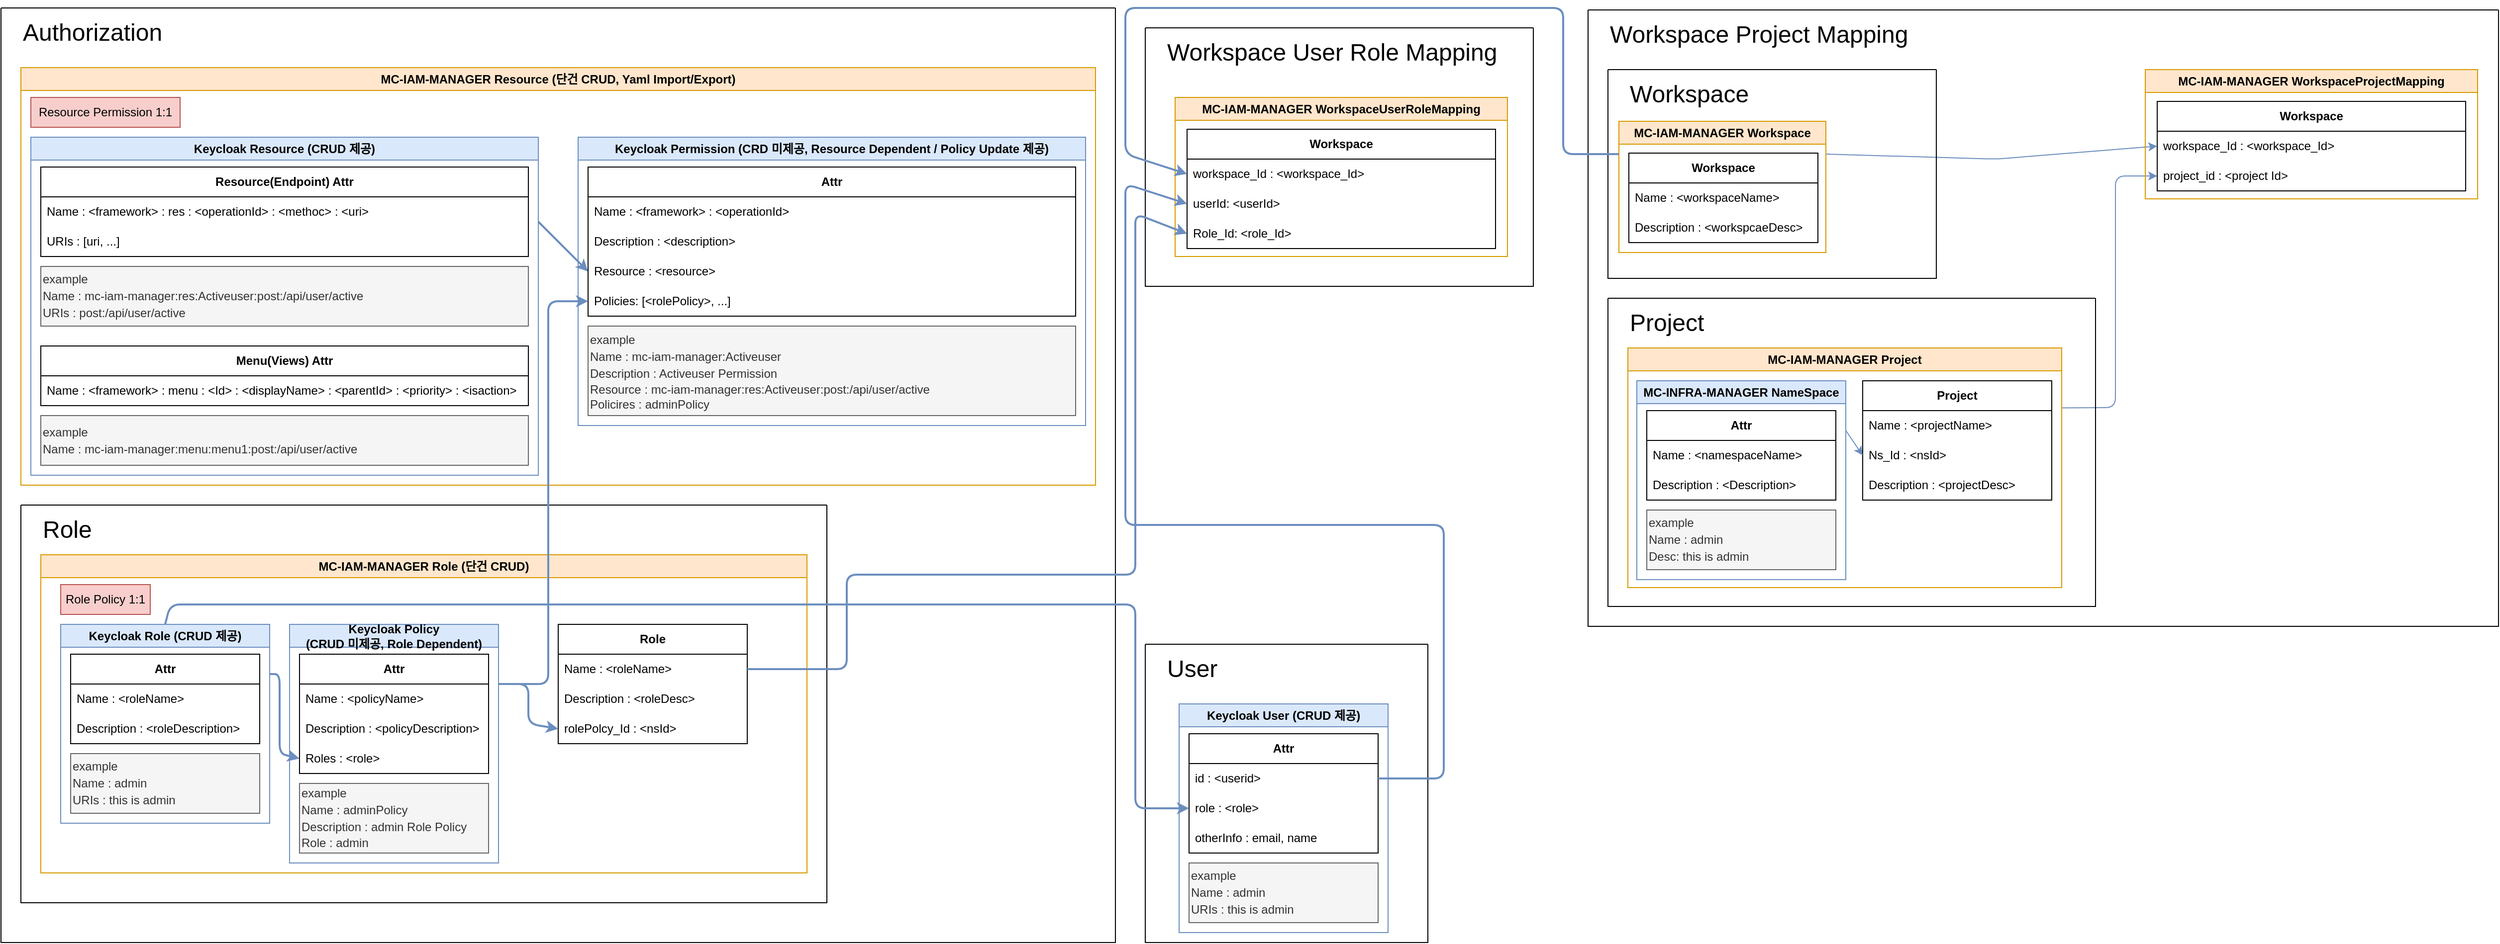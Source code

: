 <mxfile>
    <diagram id="9qXwalDAVlFxUm1vrcqF" name="Page-1">
        <mxGraphModel dx="2769" dy="1280" grid="1" gridSize="10" guides="1" tooltips="1" connect="1" arrows="1" fold="1" page="1" pageScale="1" pageWidth="850" pageHeight="1100" math="0" shadow="0">
            <root>
                <mxCell id="0"/>
                <mxCell id="1" parent="0"/>
                <mxCell id="4" value="" style="swimlane;startSize=0;fontColor=none;fontStyle=0" parent="1" vertex="1">
                    <mxGeometry x="-510" y="70" width="1120" height="940" as="geometry"/>
                </mxCell>
                <mxCell id="5" value="&lt;font style=&quot;font-size: 24px;&quot;&gt;Authorization&lt;/font&gt;" style="text;html=1;strokeColor=none;fillColor=none;align=left;verticalAlign=middle;whiteSpace=wrap;rounded=0;fontColor=none;" parent="4" vertex="1">
                    <mxGeometry x="20" y="10" width="110" height="30" as="geometry"/>
                </mxCell>
                <mxCell id="37" value="MC-IAM-MANAGER Resource (단건 CRUD, Yaml Import/Export)" style="swimlane;whiteSpace=wrap;html=1;fontSize=12;fillColor=#ffe6cc;strokeColor=#d79b00;" parent="4" vertex="1">
                    <mxGeometry x="20" y="60" width="1080" height="420" as="geometry"/>
                </mxCell>
                <mxCell id="50" style="edgeStyle=none;html=1;exitX=1;exitY=0.25;exitDx=0;exitDy=0;entryX=0;entryY=0.5;entryDx=0;entryDy=0;strokeWidth=2;fontSize=12;fontColor=none;fillColor=#dae8fc;strokeColor=#6c8ebf;" parent="37" source="2" target="31" edge="1">
                    <mxGeometry relative="1" as="geometry"/>
                </mxCell>
                <mxCell id="2" value="Keycloak Resource (CRUD 제공)" style="swimlane;whiteSpace=wrap;html=1;fillColor=#dae8fc;strokeColor=#6c8ebf;" parent="37" vertex="1">
                    <mxGeometry x="10" y="70" width="510" height="340" as="geometry"/>
                </mxCell>
                <mxCell id="6" value="&lt;p style=&quot;line-height: 40%; font-size: 12px;&quot;&gt;&lt;font style=&quot;font-size: 12px;&quot;&gt;example&lt;/font&gt;&lt;/p&gt;&lt;p style=&quot;line-height: 40%; font-size: 12px;&quot;&gt;&lt;span style=&quot;background-color: initial;&quot;&gt;&lt;font style=&quot;font-size: 12px;&quot;&gt;Name : mc-iam-manager:res:Activeuser:post:/api/user/active&lt;/font&gt;&lt;/span&gt;&lt;/p&gt;&lt;p style=&quot;line-height: 40%; font-size: 12px;&quot;&gt;&lt;font style=&quot;font-size: 12px;&quot;&gt;URIs :&amp;nbsp;post:/api/user/active&lt;/font&gt;&lt;/p&gt;" style="rounded=0;whiteSpace=wrap;html=1;fontSize=24;align=left;fillColor=#f5f5f5;strokeColor=#666666;fontColor=#333333;" parent="2" vertex="1">
                    <mxGeometry x="10" y="130" width="490" height="60" as="geometry"/>
                </mxCell>
                <mxCell id="7" value="Resource(Endpoint) Attr" style="swimlane;fontStyle=1;childLayout=stackLayout;horizontal=1;startSize=30;horizontalStack=0;resizeParent=1;resizeParentMax=0;resizeLast=0;collapsible=1;marginBottom=0;whiteSpace=wrap;html=1;fontSize=12;fontColor=none;" parent="2" vertex="1">
                    <mxGeometry x="10" y="30" width="490" height="90" as="geometry"/>
                </mxCell>
                <mxCell id="8" value="Name :&amp;nbsp;&lt;span style=&quot;text-align: center;&quot;&gt;&amp;lt;framework&amp;gt; : res : &amp;lt;operationId&amp;gt; : &amp;lt;methoc&amp;gt; : &amp;lt;uri&amp;gt;&lt;/span&gt;" style="text;strokeColor=none;fillColor=none;align=left;verticalAlign=middle;spacingLeft=4;spacingRight=4;overflow=hidden;points=[[0,0.5],[1,0.5]];portConstraint=eastwest;rotatable=0;whiteSpace=wrap;html=1;fontSize=12;fontColor=none;" parent="7" vertex="1">
                    <mxGeometry y="30" width="490" height="30" as="geometry"/>
                </mxCell>
                <mxCell id="9" value="&lt;div style=&quot;text-align: center;&quot;&gt;&lt;span style=&quot;background-color: initial;&quot;&gt;URIs : [uri, ...]&lt;/span&gt;&lt;/div&gt;" style="text;strokeColor=none;fillColor=none;align=left;verticalAlign=middle;spacingLeft=4;spacingRight=4;overflow=hidden;points=[[0,0.5],[1,0.5]];portConstraint=eastwest;rotatable=0;whiteSpace=wrap;html=1;fontSize=12;fontColor=none;" parent="7" vertex="1">
                    <mxGeometry y="60" width="490" height="30" as="geometry"/>
                </mxCell>
                <mxCell id="21" value="Menu(Views) Attr" style="swimlane;fontStyle=1;childLayout=stackLayout;horizontal=1;startSize=30;horizontalStack=0;resizeParent=1;resizeParentMax=0;resizeLast=0;collapsible=1;marginBottom=0;whiteSpace=wrap;html=1;fontSize=12;fontColor=none;" parent="2" vertex="1">
                    <mxGeometry x="10" y="210" width="490" height="60" as="geometry"/>
                </mxCell>
                <mxCell id="22" value="Name :&amp;nbsp;&lt;span style=&quot;text-align: center;&quot;&gt;&amp;lt;framework&amp;gt; : menu : &amp;lt;Id&amp;gt;&amp;nbsp;&lt;/span&gt;&lt;span style=&quot;border-color: var(--border-color); text-align: center;&quot;&gt;: &amp;lt;displayName&lt;/span&gt;&lt;span style=&quot;border-color: var(--border-color); text-align: center;&quot;&gt;&amp;gt;&amp;nbsp;&lt;/span&gt;&lt;span style=&quot;text-align: center;&quot;&gt;: &amp;lt;parentI&lt;/span&gt;&lt;span style=&quot;text-align: center;&quot;&gt;d&amp;gt; : &amp;lt;priority&amp;gt; : &amp;lt;isaction&amp;gt;&lt;/span&gt;" style="text;strokeColor=none;fillColor=none;align=left;verticalAlign=middle;spacingLeft=4;spacingRight=4;overflow=hidden;points=[[0,0.5],[1,0.5]];portConstraint=eastwest;rotatable=0;whiteSpace=wrap;html=1;fontSize=12;fontColor=none;" parent="21" vertex="1">
                    <mxGeometry y="30" width="490" height="30" as="geometry"/>
                </mxCell>
                <mxCell id="24" value="&lt;p style=&quot;line-height: 40%; font-size: 12px;&quot;&gt;&lt;font style=&quot;font-size: 12px;&quot;&gt;example&lt;/font&gt;&lt;/p&gt;&lt;p style=&quot;line-height: 40%; font-size: 12px;&quot;&gt;&lt;span style=&quot;background-color: initial;&quot;&gt;&lt;font style=&quot;font-size: 12px;&quot;&gt;Name : mc-iam-manager:menu:menu1:post:/api/user/active&lt;/font&gt;&lt;/span&gt;&lt;/p&gt;" style="rounded=0;whiteSpace=wrap;html=1;fontSize=24;align=left;fillColor=#f5f5f5;strokeColor=#666666;fontColor=#333333;" parent="2" vertex="1">
                    <mxGeometry x="10" y="280" width="490" height="50" as="geometry"/>
                </mxCell>
                <mxCell id="27" value="Keycloak Permission (CRD 미제공, Resource Dependent / Policy Update 제공)" style="swimlane;whiteSpace=wrap;html=1;fillColor=#dae8fc;strokeColor=#6c8ebf;" parent="37" vertex="1">
                    <mxGeometry x="560" y="70" width="510" height="290" as="geometry"/>
                </mxCell>
                <mxCell id="28" value="&lt;p style=&quot;line-height: 40%; font-size: 12px;&quot;&gt;&lt;font style=&quot;font-size: 12px;&quot;&gt;example&lt;/font&gt;&lt;/p&gt;&lt;p style=&quot;line-height: 40%; font-size: 12px;&quot;&gt;&lt;font style=&quot;font-size: 12px;&quot;&gt;Name : mc-iam-manager:Activeuser&lt;/font&gt;&lt;/p&gt;&lt;p style=&quot;line-height: 40%; font-size: 12px;&quot;&gt;&lt;font style=&quot;font-size: 12px;&quot;&gt;Description : Activeuser Permission&lt;/font&gt;&lt;/p&gt;&lt;p style=&quot;line-height: 40%; font-size: 12px;&quot;&gt;&lt;font style=&quot;font-size: 12px;&quot;&gt;Resource : mc-iam-manager:res:Activeuser:post:/api/user/active&lt;/font&gt;&lt;/p&gt;&lt;p style=&quot;line-height: 0%; font-size: 12px;&quot;&gt;&lt;font style=&quot;font-size: 12px;&quot;&gt;Policires : adminPolicy&lt;/font&gt;&lt;/p&gt;" style="rounded=0;whiteSpace=wrap;html=1;fontSize=24;align=left;fillColor=#f5f5f5;strokeColor=#666666;fontColor=#333333;" parent="27" vertex="1">
                    <mxGeometry x="10" y="190" width="490" height="90" as="geometry"/>
                </mxCell>
                <mxCell id="29" value="Attr" style="swimlane;fontStyle=1;childLayout=stackLayout;horizontal=1;startSize=30;horizontalStack=0;resizeParent=1;resizeParentMax=0;resizeLast=0;collapsible=1;marginBottom=0;whiteSpace=wrap;html=1;fontSize=12;fontColor=none;" parent="27" vertex="1">
                    <mxGeometry x="10" y="30" width="490" height="150" as="geometry"/>
                </mxCell>
                <mxCell id="30" value="Name :&amp;nbsp;&lt;span style=&quot;text-align: center;&quot;&gt;&amp;lt;framework&amp;gt; : &amp;lt;operationId&amp;gt;&lt;/span&gt;" style="text;strokeColor=none;fillColor=none;align=left;verticalAlign=middle;spacingLeft=4;spacingRight=4;overflow=hidden;points=[[0,0.5],[1,0.5]];portConstraint=eastwest;rotatable=0;whiteSpace=wrap;html=1;fontSize=12;fontColor=none;" parent="29" vertex="1">
                    <mxGeometry y="30" width="490" height="30" as="geometry"/>
                </mxCell>
                <mxCell id="35" value="&lt;div style=&quot;text-align: center;&quot;&gt;&lt;span style=&quot;background-color: initial;&quot;&gt;Description : &amp;lt;description&amp;gt;&lt;/span&gt;&lt;/div&gt;" style="text;strokeColor=none;fillColor=none;align=left;verticalAlign=middle;spacingLeft=4;spacingRight=4;overflow=hidden;points=[[0,0.5],[1,0.5]];portConstraint=eastwest;rotatable=0;whiteSpace=wrap;html=1;fontSize=12;fontColor=none;" parent="29" vertex="1">
                    <mxGeometry y="60" width="490" height="30" as="geometry"/>
                </mxCell>
                <mxCell id="31" value="&lt;div style=&quot;text-align: center;&quot;&gt;&lt;span style=&quot;background-color: initial;&quot;&gt;Resource : &amp;lt;resource&amp;gt;&lt;/span&gt;&lt;/div&gt;" style="text;strokeColor=none;fillColor=none;align=left;verticalAlign=middle;spacingLeft=4;spacingRight=4;overflow=hidden;points=[[0,0.5],[1,0.5]];portConstraint=eastwest;rotatable=0;whiteSpace=wrap;html=1;fontSize=12;fontColor=none;" parent="29" vertex="1">
                    <mxGeometry y="90" width="490" height="30" as="geometry"/>
                </mxCell>
                <mxCell id="36" value="&lt;div style=&quot;text-align: center;&quot;&gt;&lt;span style=&quot;background-color: initial;&quot;&gt;Policies: [&amp;lt;rolePolicy&amp;gt;, ...]&lt;/span&gt;&lt;/div&gt;" style="text;strokeColor=none;fillColor=none;align=left;verticalAlign=middle;spacingLeft=4;spacingRight=4;overflow=hidden;points=[[0,0.5],[1,0.5]];portConstraint=eastwest;rotatable=0;whiteSpace=wrap;html=1;fontSize=12;fontColor=none;" parent="29" vertex="1">
                    <mxGeometry y="120" width="490" height="30" as="geometry"/>
                </mxCell>
                <mxCell id="54" value="Resource Permission 1:1" style="text;html=1;strokeColor=#b85450;fillColor=#f8cecc;align=center;verticalAlign=middle;whiteSpace=wrap;rounded=0;fontSize=12;" parent="37" vertex="1">
                    <mxGeometry x="10" y="30" width="150" height="30" as="geometry"/>
                </mxCell>
                <mxCell id="115" value="" style="swimlane;startSize=0;fontColor=none;fontStyle=0" vertex="1" parent="4">
                    <mxGeometry x="20" y="500" width="810" height="400" as="geometry"/>
                </mxCell>
                <mxCell id="116" value="&lt;font style=&quot;font-size: 24px;&quot;&gt;Role&lt;/font&gt;" style="text;html=1;strokeColor=none;fillColor=none;align=left;verticalAlign=middle;whiteSpace=wrap;rounded=0;fontColor=none;" vertex="1" parent="115">
                    <mxGeometry x="20" y="10" width="224" height="30" as="geometry"/>
                </mxCell>
                <mxCell id="26" value="MC-IAM-MANAGER Role (단건 CRUD)" style="swimlane;whiteSpace=wrap;html=1;fontSize=12;fillColor=#ffe6cc;strokeColor=#d79b00;" parent="115" vertex="1">
                    <mxGeometry x="20" y="50" width="770" height="320" as="geometry"/>
                </mxCell>
                <mxCell id="52" style="edgeStyle=none;html=1;exitX=1;exitY=0.25;exitDx=0;exitDy=0;entryX=0;entryY=0.5;entryDx=0;entryDy=0;strokeWidth=2;fontSize=12;fontColor=none;fillColor=#dae8fc;strokeColor=#6c8ebf;" parent="26" source="11" target="25" edge="1">
                    <mxGeometry relative="1" as="geometry">
                        <Array as="points">
                            <mxPoint x="240" y="120"/>
                            <mxPoint x="240" y="200"/>
                        </Array>
                    </mxGeometry>
                </mxCell>
                <mxCell id="11" value="Keycloak Role (CRUD 제공)" style="swimlane;whiteSpace=wrap;html=1;fillColor=#dae8fc;strokeColor=#6c8ebf;" parent="26" vertex="1">
                    <mxGeometry x="20" y="70" width="210" height="200" as="geometry"/>
                </mxCell>
                <mxCell id="12" value="&lt;p style=&quot;line-height: 40%; font-size: 12px;&quot;&gt;&lt;font style=&quot;font-size: 12px;&quot;&gt;example&lt;/font&gt;&lt;/p&gt;&lt;p style=&quot;line-height: 40%; font-size: 12px;&quot;&gt;&lt;span style=&quot;background-color: initial;&quot;&gt;&lt;font style=&quot;font-size: 12px;&quot;&gt;Name : admin&lt;/font&gt;&lt;/span&gt;&lt;/p&gt;&lt;p style=&quot;line-height: 40%; font-size: 12px;&quot;&gt;&lt;span style=&quot;background-color: initial;&quot;&gt;URIs : this is admin&lt;/span&gt;&lt;/p&gt;" style="rounded=0;whiteSpace=wrap;html=1;fontSize=24;align=left;fillColor=#f5f5f5;strokeColor=#666666;fontColor=#333333;" parent="11" vertex="1">
                    <mxGeometry x="10" y="130" width="190" height="60" as="geometry"/>
                </mxCell>
                <mxCell id="13" value="Attr" style="swimlane;fontStyle=1;childLayout=stackLayout;horizontal=1;startSize=30;horizontalStack=0;resizeParent=1;resizeParentMax=0;resizeLast=0;collapsible=1;marginBottom=0;whiteSpace=wrap;html=1;fontSize=12;fontColor=none;" parent="11" vertex="1">
                    <mxGeometry x="10" y="30" width="190" height="90" as="geometry"/>
                </mxCell>
                <mxCell id="14" value="Name :&amp;nbsp;&lt;span style=&quot;text-align: center;&quot;&gt;&amp;lt;roleName&amp;gt;&lt;/span&gt;" style="text;strokeColor=none;fillColor=none;align=left;verticalAlign=middle;spacingLeft=4;spacingRight=4;overflow=hidden;points=[[0,0.5],[1,0.5]];portConstraint=eastwest;rotatable=0;whiteSpace=wrap;html=1;fontSize=12;fontColor=none;" parent="13" vertex="1">
                    <mxGeometry y="30" width="190" height="30" as="geometry"/>
                </mxCell>
                <mxCell id="15" value="&lt;div style=&quot;text-align: center;&quot;&gt;Description : &amp;lt;roleDescription&amp;gt;&lt;br&gt;&lt;/div&gt;" style="text;strokeColor=none;fillColor=none;align=left;verticalAlign=middle;spacingLeft=4;spacingRight=4;overflow=hidden;points=[[0,0.5],[1,0.5]];portConstraint=eastwest;rotatable=0;whiteSpace=wrap;html=1;fontSize=12;fontColor=none;" parent="13" vertex="1">
                    <mxGeometry y="60" width="190" height="30" as="geometry"/>
                </mxCell>
                <mxCell id="16" value="Keycloak Policy &lt;br&gt;(CRUD 미제공, Role Dependent)" style="swimlane;whiteSpace=wrap;html=1;fillColor=#dae8fc;strokeColor=#6c8ebf;startSize=23;" parent="26" vertex="1">
                    <mxGeometry x="250" y="70" width="210" height="240" as="geometry"/>
                </mxCell>
                <mxCell id="17" value="&lt;p style=&quot;line-height: 40%; font-size: 12px;&quot;&gt;&lt;font style=&quot;font-size: 12px;&quot;&gt;example&lt;/font&gt;&lt;/p&gt;&lt;p style=&quot;line-height: 40%; font-size: 12px;&quot;&gt;&lt;span style=&quot;background-color: initial;&quot;&gt;&lt;font style=&quot;font-size: 12px;&quot;&gt;Name : adminPolicy&lt;/font&gt;&lt;/span&gt;&lt;/p&gt;&lt;p style=&quot;line-height: 40%; font-size: 12px;&quot;&gt;&lt;span style=&quot;background-color: initial;&quot;&gt;Description : admin Role Policy&lt;/span&gt;&lt;/p&gt;&lt;p style=&quot;line-height: 40%; font-size: 12px;&quot;&gt;&lt;span style=&quot;background-color: initial;&quot;&gt;Role : admin&lt;/span&gt;&lt;/p&gt;" style="rounded=0;whiteSpace=wrap;html=1;fontSize=24;align=left;fillColor=#f5f5f5;strokeColor=#666666;fontColor=#333333;" parent="16" vertex="1">
                    <mxGeometry x="10" y="160" width="190" height="70" as="geometry"/>
                </mxCell>
                <mxCell id="18" value="Attr" style="swimlane;fontStyle=1;childLayout=stackLayout;horizontal=1;startSize=30;horizontalStack=0;resizeParent=1;resizeParentMax=0;resizeLast=0;collapsible=1;marginBottom=0;whiteSpace=wrap;html=1;fontSize=12;fontColor=none;" parent="16" vertex="1">
                    <mxGeometry x="10" y="30" width="190" height="120" as="geometry"/>
                </mxCell>
                <mxCell id="19" value="Name :&amp;nbsp;&lt;span style=&quot;text-align: center;&quot;&gt;&amp;lt;policyName&amp;gt;&lt;/span&gt;" style="text;strokeColor=none;fillColor=none;align=left;verticalAlign=middle;spacingLeft=4;spacingRight=4;overflow=hidden;points=[[0,0.5],[1,0.5]];portConstraint=eastwest;rotatable=0;whiteSpace=wrap;html=1;fontSize=12;fontColor=none;" parent="18" vertex="1">
                    <mxGeometry y="30" width="190" height="30" as="geometry"/>
                </mxCell>
                <mxCell id="20" value="&lt;div style=&quot;text-align: center;&quot;&gt;Description : &amp;lt;policyDescription&amp;gt;&lt;br&gt;&lt;/div&gt;" style="text;strokeColor=none;fillColor=none;align=left;verticalAlign=middle;spacingLeft=4;spacingRight=4;overflow=hidden;points=[[0,0.5],[1,0.5]];portConstraint=eastwest;rotatable=0;whiteSpace=wrap;html=1;fontSize=12;fontColor=none;" parent="18" vertex="1">
                    <mxGeometry y="60" width="190" height="30" as="geometry"/>
                </mxCell>
                <mxCell id="25" value="&lt;div style=&quot;text-align: center;&quot;&gt;Roles : &amp;lt;role&amp;gt;&lt;br&gt;&lt;/div&gt;" style="text;strokeColor=none;fillColor=none;align=left;verticalAlign=middle;spacingLeft=4;spacingRight=4;overflow=hidden;points=[[0,0.5],[1,0.5]];portConstraint=eastwest;rotatable=0;whiteSpace=wrap;html=1;fontSize=12;fontColor=none;" parent="18" vertex="1">
                    <mxGeometry y="90" width="190" height="30" as="geometry"/>
                </mxCell>
                <mxCell id="53" value="Role Policy 1:1" style="text;html=1;strokeColor=#b85450;fillColor=#f8cecc;align=center;verticalAlign=middle;whiteSpace=wrap;rounded=0;fontSize=12;" parent="26" vertex="1">
                    <mxGeometry x="20" y="30" width="90" height="30" as="geometry"/>
                </mxCell>
                <mxCell id="140" value="Role" style="swimlane;fontStyle=1;childLayout=stackLayout;horizontal=1;startSize=30;horizontalStack=0;resizeParent=1;resizeParentMax=0;resizeLast=0;collapsible=1;marginBottom=0;whiteSpace=wrap;html=1;fontSize=12;fontColor=none;" vertex="1" parent="26">
                    <mxGeometry x="520" y="70" width="190" height="120" as="geometry"/>
                </mxCell>
                <mxCell id="141" value="Name :&amp;nbsp;&lt;span style=&quot;text-align: center;&quot;&gt;&amp;lt;roleName&amp;gt;&lt;/span&gt;" style="text;strokeColor=none;fillColor=none;align=left;verticalAlign=middle;spacingLeft=4;spacingRight=4;overflow=hidden;points=[[0,0.5],[1,0.5]];portConstraint=eastwest;rotatable=0;whiteSpace=wrap;html=1;fontSize=12;fontColor=none;" vertex="1" parent="140">
                    <mxGeometry y="30" width="190" height="30" as="geometry"/>
                </mxCell>
                <mxCell id="142" value="&lt;div style=&quot;text-align: center;&quot;&gt;Description : &amp;lt;roleDesc&amp;gt;&lt;br&gt;&lt;/div&gt;" style="text;strokeColor=none;fillColor=none;align=left;verticalAlign=middle;spacingLeft=4;spacingRight=4;overflow=hidden;points=[[0,0.5],[1,0.5]];portConstraint=eastwest;rotatable=0;whiteSpace=wrap;html=1;fontSize=12;fontColor=none;" vertex="1" parent="140">
                    <mxGeometry y="60" width="190" height="30" as="geometry"/>
                </mxCell>
                <mxCell id="143" value="rolePolcy_Id :&amp;nbsp;&lt;span style=&quot;text-align: center;&quot;&gt;&amp;lt;nsId&amp;gt;&lt;/span&gt;" style="text;strokeColor=none;fillColor=none;align=left;verticalAlign=middle;spacingLeft=4;spacingRight=4;overflow=hidden;points=[[0,0.5],[1,0.5]];portConstraint=eastwest;rotatable=0;whiteSpace=wrap;html=1;fontSize=12;fontColor=none;" vertex="1" parent="140">
                    <mxGeometry y="90" width="190" height="30" as="geometry"/>
                </mxCell>
                <mxCell id="139" style="edgeStyle=none;html=1;exitX=1;exitY=0.25;exitDx=0;exitDy=0;entryX=0;entryY=0.5;entryDx=0;entryDy=0;fillColor=#dae8fc;strokeColor=#6c8ebf;strokeWidth=2;" edge="1" parent="26" source="16" target="143">
                    <mxGeometry relative="1" as="geometry">
                        <mxPoint x="1114" y="255" as="targetPoint"/>
                        <Array as="points">
                            <mxPoint x="490" y="130"/>
                            <mxPoint x="490" y="170"/>
                        </Array>
                    </mxGeometry>
                </mxCell>
                <mxCell id="144" style="edgeStyle=none;html=1;exitX=1;exitY=0.25;exitDx=0;exitDy=0;entryX=0;entryY=0.5;entryDx=0;entryDy=0;fillColor=#dae8fc;strokeColor=#6c8ebf;strokeWidth=2;" edge="1" parent="4" source="16" target="36">
                    <mxGeometry relative="1" as="geometry">
                        <Array as="points">
                            <mxPoint x="550" y="680"/>
                            <mxPoint x="550" y="295"/>
                        </Array>
                    </mxGeometry>
                </mxCell>
                <mxCell id="56" value="" style="swimlane;startSize=0;fontColor=none;fontStyle=0" parent="1" vertex="1">
                    <mxGeometry x="640" y="90" width="390" height="260" as="geometry"/>
                </mxCell>
                <mxCell id="57" value="&lt;font style=&quot;font-size: 24px;&quot;&gt;Workspace User Role Mapping&lt;/font&gt;" style="text;html=1;strokeColor=none;fillColor=none;align=left;verticalAlign=middle;whiteSpace=wrap;rounded=0;fontColor=none;" parent="56" vertex="1">
                    <mxGeometry x="20" y="10" width="440" height="30" as="geometry"/>
                </mxCell>
                <mxCell id="108" value="MC-IAM-MANAGER WorkspaceUserRoleMapping" style="swimlane;whiteSpace=wrap;html=1;fontSize=12;fillColor=#ffe6cc;strokeColor=#d79b00;startSize=23;" vertex="1" parent="56">
                    <mxGeometry x="30" y="70" width="334" height="160" as="geometry"/>
                </mxCell>
                <mxCell id="109" value="Workspace" style="swimlane;fontStyle=1;childLayout=stackLayout;horizontal=1;startSize=30;horizontalStack=0;resizeParent=1;resizeParentMax=0;resizeLast=0;collapsible=1;marginBottom=0;whiteSpace=wrap;html=1;fontSize=12;fontColor=none;" vertex="1" parent="108">
                    <mxGeometry x="12" y="32" width="310" height="120" as="geometry"/>
                </mxCell>
                <mxCell id="110" value="workspace_Id :&amp;nbsp;&lt;span style=&quot;text-align: center;&quot;&gt;&amp;lt;&lt;/span&gt;workspace_Id&lt;span style=&quot;text-align: center;&quot;&gt;&amp;gt;&lt;br&gt;&lt;/span&gt;" style="text;strokeColor=none;fillColor=none;align=left;verticalAlign=middle;spacingLeft=4;spacingRight=4;overflow=hidden;points=[[0,0.5],[1,0.5]];portConstraint=eastwest;rotatable=0;whiteSpace=wrap;html=1;fontSize=12;fontColor=none;" vertex="1" parent="109">
                    <mxGeometry y="30" width="310" height="30" as="geometry"/>
                </mxCell>
                <mxCell id="227" value="&lt;div style=&quot;text-align: center;&quot;&gt;userId: &amp;lt;userId&amp;gt;&lt;br&gt;&lt;/div&gt;" style="text;strokeColor=none;fillColor=none;align=left;verticalAlign=middle;spacingLeft=4;spacingRight=4;overflow=hidden;points=[[0,0.5],[1,0.5]];portConstraint=eastwest;rotatable=0;whiteSpace=wrap;html=1;fontSize=12;fontColor=none;" vertex="1" parent="109">
                    <mxGeometry y="60" width="310" height="30" as="geometry"/>
                </mxCell>
                <mxCell id="111" value="&lt;div style=&quot;text-align: center;&quot;&gt;Role_Id: &amp;lt;role_Id&amp;gt;&lt;br&gt;&lt;/div&gt;" style="text;strokeColor=none;fillColor=none;align=left;verticalAlign=middle;spacingLeft=4;spacingRight=4;overflow=hidden;points=[[0,0.5],[1,0.5]];portConstraint=eastwest;rotatable=0;whiteSpace=wrap;html=1;fontSize=12;fontColor=none;" vertex="1" parent="109">
                    <mxGeometry y="90" width="310" height="30" as="geometry"/>
                </mxCell>
                <mxCell id="145" value="" style="swimlane;startSize=0;fontColor=none;fontStyle=0" vertex="1" parent="1">
                    <mxGeometry x="640" y="710" width="284" height="300" as="geometry"/>
                </mxCell>
                <mxCell id="146" value="&lt;font style=&quot;font-size: 24px;&quot;&gt;User&lt;/font&gt;" style="text;html=1;strokeColor=none;fillColor=none;align=left;verticalAlign=middle;whiteSpace=wrap;rounded=0;fontColor=none;" vertex="1" parent="145">
                    <mxGeometry x="20" y="10" width="224" height="30" as="geometry"/>
                </mxCell>
                <mxCell id="166" value="Keycloak User (CRUD 제공)" style="swimlane;whiteSpace=wrap;html=1;fillColor=#dae8fc;strokeColor=#6c8ebf;startSize=23;" vertex="1" parent="145">
                    <mxGeometry x="34" y="60" width="210" height="230" as="geometry"/>
                </mxCell>
                <mxCell id="167" value="&lt;p style=&quot;line-height: 40%; font-size: 12px;&quot;&gt;&lt;font style=&quot;font-size: 12px;&quot;&gt;example&lt;/font&gt;&lt;/p&gt;&lt;p style=&quot;line-height: 40%; font-size: 12px;&quot;&gt;&lt;span style=&quot;background-color: initial;&quot;&gt;&lt;font style=&quot;font-size: 12px;&quot;&gt;Name : admin&lt;/font&gt;&lt;/span&gt;&lt;/p&gt;&lt;p style=&quot;line-height: 40%; font-size: 12px;&quot;&gt;&lt;span style=&quot;background-color: initial;&quot;&gt;URIs : this is admin&lt;/span&gt;&lt;/p&gt;" style="rounded=0;whiteSpace=wrap;html=1;fontSize=24;align=left;fillColor=#f5f5f5;strokeColor=#666666;fontColor=#333333;" vertex="1" parent="166">
                    <mxGeometry x="10" y="160" width="190" height="60" as="geometry"/>
                </mxCell>
                <mxCell id="168" value="Attr" style="swimlane;fontStyle=1;childLayout=stackLayout;horizontal=1;startSize=30;horizontalStack=0;resizeParent=1;resizeParentMax=0;resizeLast=0;collapsible=1;marginBottom=0;whiteSpace=wrap;html=1;fontSize=12;fontColor=none;" vertex="1" parent="166">
                    <mxGeometry x="10" y="30" width="190" height="120" as="geometry"/>
                </mxCell>
                <mxCell id="169" value="id :&amp;nbsp;&lt;span style=&quot;text-align: center;&quot;&gt;&amp;lt;userid&amp;gt;&lt;/span&gt;" style="text;strokeColor=none;fillColor=none;align=left;verticalAlign=middle;spacingLeft=4;spacingRight=4;overflow=hidden;points=[[0,0.5],[1,0.5]];portConstraint=eastwest;rotatable=0;whiteSpace=wrap;html=1;fontSize=12;fontColor=none;" vertex="1" parent="168">
                    <mxGeometry y="30" width="190" height="30" as="geometry"/>
                </mxCell>
                <mxCell id="170" value="&lt;div style=&quot;text-align: center;&quot;&gt;role : &amp;lt;role&amp;gt;&lt;br&gt;&lt;/div&gt;" style="text;strokeColor=none;fillColor=none;align=left;verticalAlign=middle;spacingLeft=4;spacingRight=4;overflow=hidden;points=[[0,0.5],[1,0.5]];portConstraint=eastwest;rotatable=0;whiteSpace=wrap;html=1;fontSize=12;fontColor=none;" vertex="1" parent="168">
                    <mxGeometry y="60" width="190" height="30" as="geometry"/>
                </mxCell>
                <mxCell id="171" value="&lt;div style=&quot;text-align: center;&quot;&gt;otherInfo : email, name&lt;br&gt;&lt;/div&gt;" style="text;strokeColor=none;fillColor=none;align=left;verticalAlign=middle;spacingLeft=4;spacingRight=4;overflow=hidden;points=[[0,0.5],[1,0.5]];portConstraint=eastwest;rotatable=0;whiteSpace=wrap;html=1;fontSize=12;fontColor=none;" vertex="1" parent="168">
                    <mxGeometry y="90" width="190" height="30" as="geometry"/>
                </mxCell>
                <mxCell id="173" style="edgeStyle=none;html=1;exitX=0.5;exitY=0;exitDx=0;exitDy=0;entryX=0;entryY=0.5;entryDx=0;entryDy=0;strokeWidth=2;fillColor=#dae8fc;strokeColor=#6c8ebf;" edge="1" parent="1" source="11" target="170">
                    <mxGeometry relative="1" as="geometry">
                        <Array as="points">
                            <mxPoint x="-340" y="670"/>
                            <mxPoint x="630" y="670"/>
                            <mxPoint x="630" y="875"/>
                        </Array>
                    </mxGeometry>
                </mxCell>
                <mxCell id="174" value="" style="swimlane;startSize=0;fontColor=none;fontStyle=0" vertex="1" parent="1">
                    <mxGeometry x="1085" y="72" width="915" height="620" as="geometry"/>
                </mxCell>
                <mxCell id="175" value="&lt;font style=&quot;font-size: 24px;&quot;&gt;Workspace Project Mapping&lt;/font&gt;" style="text;html=1;strokeColor=none;fillColor=none;align=left;verticalAlign=middle;whiteSpace=wrap;rounded=0;fontColor=none;" vertex="1" parent="174">
                    <mxGeometry x="20" y="10" width="360" height="30" as="geometry"/>
                </mxCell>
                <mxCell id="176" style="edgeStyle=none;html=1;exitX=1;exitY=0.25;exitDx=0;exitDy=0;entryX=0;entryY=0.5;entryDx=0;entryDy=0;fillColor=#dae8fc;strokeColor=#6c8ebf;" edge="1" parent="174" source="177" target="195">
                    <mxGeometry relative="1" as="geometry">
                        <Array as="points">
                            <mxPoint x="410" y="150"/>
                        </Array>
                    </mxGeometry>
                </mxCell>
                <mxCell id="181" style="edgeStyle=none;html=1;exitX=1;exitY=0.25;exitDx=0;exitDy=0;entryX=0;entryY=0.5;entryDx=0;entryDy=0;fillColor=#dae8fc;strokeColor=#6c8ebf;" edge="1" parent="174" source="182" target="196">
                    <mxGeometry relative="1" as="geometry">
                        <Array as="points">
                            <mxPoint x="530" y="400"/>
                            <mxPoint x="530" y="167"/>
                        </Array>
                    </mxGeometry>
                </mxCell>
                <mxCell id="193" value="MC-IAM-MANAGER WorkspaceProjectMapping" style="swimlane;whiteSpace=wrap;html=1;fontSize=12;fillColor=#ffe6cc;strokeColor=#d79b00;" vertex="1" parent="174">
                    <mxGeometry x="560" y="60" width="334" height="130" as="geometry"/>
                </mxCell>
                <mxCell id="194" value="Workspace" style="swimlane;fontStyle=1;childLayout=stackLayout;horizontal=1;startSize=30;horizontalStack=0;resizeParent=1;resizeParentMax=0;resizeLast=0;collapsible=1;marginBottom=0;whiteSpace=wrap;html=1;fontSize=12;fontColor=none;" vertex="1" parent="193">
                    <mxGeometry x="12" y="32" width="310" height="90" as="geometry"/>
                </mxCell>
                <mxCell id="195" value="workspace_Id :&amp;nbsp;&lt;span style=&quot;text-align: center;&quot;&gt;&amp;lt;&lt;/span&gt;workspace_Id&lt;span style=&quot;text-align: center;&quot;&gt;&amp;gt;&lt;br&gt;&lt;/span&gt;" style="text;strokeColor=none;fillColor=none;align=left;verticalAlign=middle;spacingLeft=4;spacingRight=4;overflow=hidden;points=[[0,0.5],[1,0.5]];portConstraint=eastwest;rotatable=0;whiteSpace=wrap;html=1;fontSize=12;fontColor=none;" vertex="1" parent="194">
                    <mxGeometry y="30" width="310" height="30" as="geometry"/>
                </mxCell>
                <mxCell id="196" value="&lt;div style=&quot;text-align: center;&quot;&gt;project_id : &amp;lt;project Id&amp;gt;&lt;br&gt;&lt;/div&gt;" style="text;strokeColor=none;fillColor=none;align=left;verticalAlign=middle;spacingLeft=4;spacingRight=4;overflow=hidden;points=[[0,0.5],[1,0.5]];portConstraint=eastwest;rotatable=0;whiteSpace=wrap;html=1;fontSize=12;fontColor=none;" vertex="1" parent="194">
                    <mxGeometry y="60" width="310" height="30" as="geometry"/>
                </mxCell>
                <mxCell id="197" value="" style="swimlane;startSize=0;fontColor=none;fontStyle=0" vertex="1" parent="174">
                    <mxGeometry x="20" y="60" width="330" height="210" as="geometry"/>
                </mxCell>
                <mxCell id="198" value="&lt;font style=&quot;font-size: 24px;&quot;&gt;Workspace&lt;/font&gt;" style="text;html=1;strokeColor=none;fillColor=none;align=left;verticalAlign=middle;whiteSpace=wrap;rounded=0;fontColor=none;" vertex="1" parent="197">
                    <mxGeometry x="20" y="10" width="150" height="30" as="geometry"/>
                </mxCell>
                <mxCell id="177" value="MC-IAM-MANAGER Workspace" style="swimlane;whiteSpace=wrap;html=1;fontSize=12;fillColor=#ffe6cc;strokeColor=#d79b00;" vertex="1" parent="197">
                    <mxGeometry x="11" y="52" width="208" height="132" as="geometry"/>
                </mxCell>
                <mxCell id="178" value="Workspace" style="swimlane;fontStyle=1;childLayout=stackLayout;horizontal=1;startSize=30;horizontalStack=0;resizeParent=1;resizeParentMax=0;resizeLast=0;collapsible=1;marginBottom=0;whiteSpace=wrap;html=1;fontSize=12;fontColor=none;" vertex="1" parent="177">
                    <mxGeometry x="10" y="32" width="190" height="90" as="geometry"/>
                </mxCell>
                <mxCell id="179" value="Name :&amp;nbsp;&lt;span style=&quot;text-align: center;&quot;&gt;&amp;lt;workspaceName&amp;gt;&lt;/span&gt;" style="text;strokeColor=none;fillColor=none;align=left;verticalAlign=middle;spacingLeft=4;spacingRight=4;overflow=hidden;points=[[0,0.5],[1,0.5]];portConstraint=eastwest;rotatable=0;whiteSpace=wrap;html=1;fontSize=12;fontColor=none;" vertex="1" parent="178">
                    <mxGeometry y="30" width="190" height="30" as="geometry"/>
                </mxCell>
                <mxCell id="180" value="&lt;div style=&quot;text-align: center;&quot;&gt;Description : &amp;lt;workspcaeDesc&amp;gt;&lt;br&gt;&lt;/div&gt;" style="text;strokeColor=none;fillColor=none;align=left;verticalAlign=middle;spacingLeft=4;spacingRight=4;overflow=hidden;points=[[0,0.5],[1,0.5]];portConstraint=eastwest;rotatable=0;whiteSpace=wrap;html=1;fontSize=12;fontColor=none;" vertex="1" parent="178">
                    <mxGeometry y="60" width="190" height="30" as="geometry"/>
                </mxCell>
                <mxCell id="220" value="" style="swimlane;startSize=0;fontColor=none;fontStyle=0" vertex="1" parent="174">
                    <mxGeometry x="20" y="290" width="490" height="310" as="geometry"/>
                </mxCell>
                <mxCell id="221" value="&lt;font style=&quot;font-size: 24px;&quot;&gt;Project&lt;/font&gt;" style="text;html=1;strokeColor=none;fillColor=none;align=left;verticalAlign=middle;whiteSpace=wrap;rounded=0;fontColor=none;" vertex="1" parent="220">
                    <mxGeometry x="20" y="10" width="150" height="30" as="geometry"/>
                </mxCell>
                <mxCell id="182" value="MC-IAM-MANAGER Project" style="swimlane;whiteSpace=wrap;html=1;fontSize=12;fillColor=#ffe6cc;strokeColor=#d79b00;" vertex="1" parent="220">
                    <mxGeometry x="20" y="50" width="436" height="241" as="geometry"/>
                </mxCell>
                <mxCell id="183" value="Project" style="swimlane;fontStyle=1;childLayout=stackLayout;horizontal=1;startSize=30;horizontalStack=0;resizeParent=1;resizeParentMax=0;resizeLast=0;collapsible=1;marginBottom=0;whiteSpace=wrap;html=1;fontSize=12;fontColor=none;" vertex="1" parent="182">
                    <mxGeometry x="236" y="33" width="190" height="120" as="geometry"/>
                </mxCell>
                <mxCell id="184" value="Name :&amp;nbsp;&lt;span style=&quot;text-align: center;&quot;&gt;&amp;lt;projectName&amp;gt;&lt;/span&gt;" style="text;strokeColor=none;fillColor=none;align=left;verticalAlign=middle;spacingLeft=4;spacingRight=4;overflow=hidden;points=[[0,0.5],[1,0.5]];portConstraint=eastwest;rotatable=0;whiteSpace=wrap;html=1;fontSize=12;fontColor=none;" vertex="1" parent="183">
                    <mxGeometry y="30" width="190" height="30" as="geometry"/>
                </mxCell>
                <mxCell id="185" value="Ns_Id :&amp;nbsp;&lt;span style=&quot;text-align: center;&quot;&gt;&amp;lt;nsId&amp;gt;&lt;/span&gt;" style="text;strokeColor=none;fillColor=none;align=left;verticalAlign=middle;spacingLeft=4;spacingRight=4;overflow=hidden;points=[[0,0.5],[1,0.5]];portConstraint=eastwest;rotatable=0;whiteSpace=wrap;html=1;fontSize=12;fontColor=none;" vertex="1" parent="183">
                    <mxGeometry y="60" width="190" height="30" as="geometry"/>
                </mxCell>
                <mxCell id="186" value="&lt;div style=&quot;text-align: center;&quot;&gt;Description : &amp;lt;projectDesc&amp;gt;&lt;br&gt;&lt;/div&gt;" style="text;strokeColor=none;fillColor=none;align=left;verticalAlign=middle;spacingLeft=4;spacingRight=4;overflow=hidden;points=[[0,0.5],[1,0.5]];portConstraint=eastwest;rotatable=0;whiteSpace=wrap;html=1;fontSize=12;fontColor=none;" vertex="1" parent="183">
                    <mxGeometry y="90" width="190" height="30" as="geometry"/>
                </mxCell>
                <mxCell id="187" style="edgeStyle=none;html=1;exitX=1;exitY=0.25;exitDx=0;exitDy=0;entryX=0;entryY=0.5;entryDx=0;entryDy=0;fillColor=#dae8fc;strokeColor=#6c8ebf;" edge="1" parent="182" source="188" target="185">
                    <mxGeometry relative="1" as="geometry"/>
                </mxCell>
                <mxCell id="188" value="MC-INFRA-MANAGER NameSpace" style="swimlane;whiteSpace=wrap;html=1;fillColor=#dae8fc;strokeColor=#6c8ebf;" vertex="1" parent="182">
                    <mxGeometry x="9" y="33" width="210" height="200" as="geometry"/>
                </mxCell>
                <mxCell id="189" value="&lt;p style=&quot;line-height: 40%; font-size: 12px;&quot;&gt;&lt;font style=&quot;font-size: 12px;&quot;&gt;example&lt;/font&gt;&lt;/p&gt;&lt;p style=&quot;line-height: 40%; font-size: 12px;&quot;&gt;&lt;span style=&quot;background-color: initial;&quot;&gt;&lt;font style=&quot;font-size: 12px;&quot;&gt;Name : admin&lt;/font&gt;&lt;/span&gt;&lt;/p&gt;&lt;p style=&quot;line-height: 40%; font-size: 12px;&quot;&gt;&lt;span style=&quot;background-color: initial;&quot;&gt;Desc: this is admin&lt;/span&gt;&lt;/p&gt;" style="rounded=0;whiteSpace=wrap;html=1;fontSize=24;align=left;fillColor=#f5f5f5;strokeColor=#666666;fontColor=#333333;" vertex="1" parent="188">
                    <mxGeometry x="10" y="130" width="190" height="60" as="geometry"/>
                </mxCell>
                <mxCell id="190" value="Attr" style="swimlane;fontStyle=1;childLayout=stackLayout;horizontal=1;startSize=30;horizontalStack=0;resizeParent=1;resizeParentMax=0;resizeLast=0;collapsible=1;marginBottom=0;whiteSpace=wrap;html=1;fontSize=12;fontColor=none;" vertex="1" parent="188">
                    <mxGeometry x="10" y="30" width="190" height="90" as="geometry"/>
                </mxCell>
                <mxCell id="191" value="Name :&amp;nbsp;&lt;span style=&quot;text-align: center;&quot;&gt;&amp;lt;namespaceName&amp;gt;&lt;/span&gt;" style="text;strokeColor=none;fillColor=none;align=left;verticalAlign=middle;spacingLeft=4;spacingRight=4;overflow=hidden;points=[[0,0.5],[1,0.5]];portConstraint=eastwest;rotatable=0;whiteSpace=wrap;html=1;fontSize=12;fontColor=none;" vertex="1" parent="190">
                    <mxGeometry y="30" width="190" height="30" as="geometry"/>
                </mxCell>
                <mxCell id="192" value="&lt;div style=&quot;text-align: center;&quot;&gt;Description : &amp;lt;Description&amp;gt;&lt;br&gt;&lt;/div&gt;" style="text;strokeColor=none;fillColor=none;align=left;verticalAlign=middle;spacingLeft=4;spacingRight=4;overflow=hidden;points=[[0,0.5],[1,0.5]];portConstraint=eastwest;rotatable=0;whiteSpace=wrap;html=1;fontSize=12;fontColor=none;" vertex="1" parent="190">
                    <mxGeometry y="60" width="190" height="30" as="geometry"/>
                </mxCell>
                <mxCell id="228" style="edgeStyle=none;html=1;exitX=1;exitY=0.5;exitDx=0;exitDy=0;entryX=0;entryY=0.5;entryDx=0;entryDy=0;strokeWidth=2;fillColor=#dae8fc;strokeColor=#6c8ebf;" edge="1" parent="1" source="169" target="227">
                    <mxGeometry relative="1" as="geometry">
                        <Array as="points">
                            <mxPoint x="940" y="845"/>
                            <mxPoint x="940" y="590"/>
                            <mxPoint x="620" y="590"/>
                            <mxPoint x="620" y="247"/>
                        </Array>
                    </mxGeometry>
                </mxCell>
                <mxCell id="229" style="edgeStyle=none;html=1;exitX=1;exitY=0.5;exitDx=0;exitDy=0;entryX=0;entryY=0.5;entryDx=0;entryDy=0;strokeWidth=2;fillColor=#dae8fc;strokeColor=#6c8ebf;" edge="1" parent="1" source="141" target="111">
                    <mxGeometry relative="1" as="geometry">
                        <Array as="points">
                            <mxPoint x="340" y="735"/>
                            <mxPoint x="340" y="640"/>
                            <mxPoint x="630" y="640"/>
                            <mxPoint x="630" y="277"/>
                        </Array>
                    </mxGeometry>
                </mxCell>
                <mxCell id="230" style="edgeStyle=none;html=1;exitX=0;exitY=0.25;exitDx=0;exitDy=0;entryX=0;entryY=0.5;entryDx=0;entryDy=0;strokeWidth=2;fillColor=#dae8fc;strokeColor=#6c8ebf;" edge="1" parent="1" source="177" target="110">
                    <mxGeometry relative="1" as="geometry">
                        <Array as="points">
                            <mxPoint x="1060" y="217"/>
                            <mxPoint x="1060" y="70"/>
                            <mxPoint x="620" y="70"/>
                            <mxPoint x="620" y="217"/>
                        </Array>
                    </mxGeometry>
                </mxCell>
            </root>
        </mxGraphModel>
    </diagram>
</mxfile>